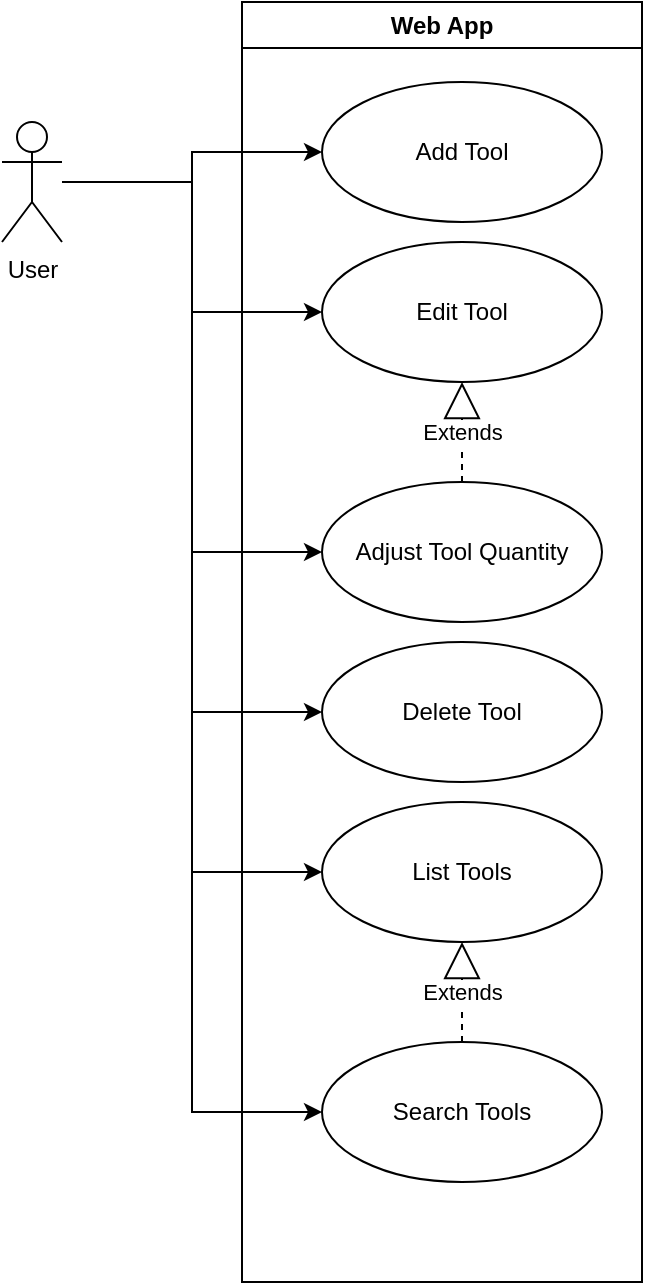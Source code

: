 <mxfile version="24.9.3">
  <diagram name="Page-1" id="KvShtvXIFlJ61fkcXhO5">
    <mxGraphModel dx="794" dy="790" grid="1" gridSize="10" guides="1" tooltips="1" connect="1" arrows="1" fold="1" page="1" pageScale="1" pageWidth="850" pageHeight="1100" math="0" shadow="0">
      <root>
        <mxCell id="0" />
        <mxCell id="1" parent="0" />
        <mxCell id="WeaUKygNGZikJvxpgtUu-9" style="edgeStyle=orthogonalEdgeStyle;rounded=0;orthogonalLoop=1;jettySize=auto;html=1;" edge="1" parent="1" source="WeaUKygNGZikJvxpgtUu-1" target="WeaUKygNGZikJvxpgtUu-8">
          <mxGeometry relative="1" as="geometry" />
        </mxCell>
        <mxCell id="WeaUKygNGZikJvxpgtUu-11" style="edgeStyle=orthogonalEdgeStyle;rounded=0;orthogonalLoop=1;jettySize=auto;html=1;entryX=0;entryY=0.5;entryDx=0;entryDy=0;" edge="1" parent="1" source="WeaUKygNGZikJvxpgtUu-1" target="WeaUKygNGZikJvxpgtUu-10">
          <mxGeometry relative="1" as="geometry" />
        </mxCell>
        <mxCell id="WeaUKygNGZikJvxpgtUu-14" style="edgeStyle=orthogonalEdgeStyle;rounded=0;orthogonalLoop=1;jettySize=auto;html=1;entryX=0;entryY=0.5;entryDx=0;entryDy=0;" edge="1" parent="1" source="WeaUKygNGZikJvxpgtUu-1" target="WeaUKygNGZikJvxpgtUu-12">
          <mxGeometry relative="1" as="geometry" />
        </mxCell>
        <mxCell id="WeaUKygNGZikJvxpgtUu-16" style="edgeStyle=orthogonalEdgeStyle;rounded=0;orthogonalLoop=1;jettySize=auto;html=1;entryX=0;entryY=0.5;entryDx=0;entryDy=0;" edge="1" parent="1" source="WeaUKygNGZikJvxpgtUu-1" target="WeaUKygNGZikJvxpgtUu-5">
          <mxGeometry relative="1" as="geometry" />
        </mxCell>
        <mxCell id="WeaUKygNGZikJvxpgtUu-17" style="edgeStyle=orthogonalEdgeStyle;rounded=0;orthogonalLoop=1;jettySize=auto;html=1;entryX=0;entryY=0.5;entryDx=0;entryDy=0;" edge="1" parent="1" source="WeaUKygNGZikJvxpgtUu-1" target="WeaUKygNGZikJvxpgtUu-13">
          <mxGeometry relative="1" as="geometry" />
        </mxCell>
        <mxCell id="WeaUKygNGZikJvxpgtUu-19" style="edgeStyle=orthogonalEdgeStyle;rounded=0;orthogonalLoop=1;jettySize=auto;html=1;entryX=0;entryY=0.5;entryDx=0;entryDy=0;" edge="1" parent="1" source="WeaUKygNGZikJvxpgtUu-1" target="WeaUKygNGZikJvxpgtUu-18">
          <mxGeometry relative="1" as="geometry" />
        </mxCell>
        <mxCell id="WeaUKygNGZikJvxpgtUu-1" value="&lt;div&gt;User&lt;/div&gt;" style="shape=umlActor;verticalLabelPosition=bottom;verticalAlign=top;html=1;outlineConnect=0;" vertex="1" parent="1">
          <mxGeometry x="40" y="180" width="30" height="60" as="geometry" />
        </mxCell>
        <mxCell id="WeaUKygNGZikJvxpgtUu-3" value="&lt;div&gt;Web App&lt;/div&gt;" style="swimlane;whiteSpace=wrap;html=1;" vertex="1" parent="1">
          <mxGeometry x="160" y="120" width="200" height="640" as="geometry" />
        </mxCell>
        <mxCell id="WeaUKygNGZikJvxpgtUu-5" value="&lt;div&gt;List Tools&lt;/div&gt;" style="ellipse;whiteSpace=wrap;html=1;" vertex="1" parent="WeaUKygNGZikJvxpgtUu-3">
          <mxGeometry x="40" y="400" width="140" height="70" as="geometry" />
        </mxCell>
        <mxCell id="WeaUKygNGZikJvxpgtUu-8" value="&lt;div&gt;Add Tool&lt;/div&gt;" style="ellipse;whiteSpace=wrap;html=1;" vertex="1" parent="WeaUKygNGZikJvxpgtUu-3">
          <mxGeometry x="40" y="40" width="140" height="70" as="geometry" />
        </mxCell>
        <mxCell id="WeaUKygNGZikJvxpgtUu-10" value="&lt;div&gt;Delete Tool&lt;/div&gt;" style="ellipse;whiteSpace=wrap;html=1;" vertex="1" parent="WeaUKygNGZikJvxpgtUu-3">
          <mxGeometry x="40" y="320" width="140" height="70" as="geometry" />
        </mxCell>
        <mxCell id="WeaUKygNGZikJvxpgtUu-12" value="&lt;div&gt;Edit Tool&lt;/div&gt;" style="ellipse;whiteSpace=wrap;html=1;" vertex="1" parent="WeaUKygNGZikJvxpgtUu-3">
          <mxGeometry x="40" y="120" width="140" height="70" as="geometry" />
        </mxCell>
        <mxCell id="WeaUKygNGZikJvxpgtUu-13" value="&lt;div&gt;Adjust Tool Quantity&lt;/div&gt;" style="ellipse;whiteSpace=wrap;html=1;" vertex="1" parent="WeaUKygNGZikJvxpgtUu-3">
          <mxGeometry x="40" y="240" width="140" height="70" as="geometry" />
        </mxCell>
        <mxCell id="WeaUKygNGZikJvxpgtUu-18" value="&lt;div&gt;Search Tools&lt;/div&gt;" style="ellipse;whiteSpace=wrap;html=1;" vertex="1" parent="WeaUKygNGZikJvxpgtUu-3">
          <mxGeometry x="40" y="520" width="140" height="70" as="geometry" />
        </mxCell>
        <mxCell id="WeaUKygNGZikJvxpgtUu-20" value="Extends" style="endArrow=block;endSize=16;endFill=0;html=1;rounded=0;exitX=0.5;exitY=0;exitDx=0;exitDy=0;entryX=0.5;entryY=1;entryDx=0;entryDy=0;dashed=1;" edge="1" parent="WeaUKygNGZikJvxpgtUu-3" source="WeaUKygNGZikJvxpgtUu-18" target="WeaUKygNGZikJvxpgtUu-5">
          <mxGeometry width="160" relative="1" as="geometry">
            <mxPoint x="150" y="510" as="sourcePoint" />
            <mxPoint x="310" y="510" as="targetPoint" />
          </mxGeometry>
        </mxCell>
        <mxCell id="WeaUKygNGZikJvxpgtUu-21" value="Extends" style="endArrow=block;endSize=16;endFill=0;html=1;rounded=0;exitX=0.5;exitY=0;exitDx=0;exitDy=0;entryX=0.5;entryY=1;entryDx=0;entryDy=0;dashed=1;" edge="1" parent="WeaUKygNGZikJvxpgtUu-3" source="WeaUKygNGZikJvxpgtUu-13" target="WeaUKygNGZikJvxpgtUu-12">
          <mxGeometry width="160" relative="1" as="geometry">
            <mxPoint x="150" y="220" as="sourcePoint" />
            <mxPoint x="310" y="220" as="targetPoint" />
          </mxGeometry>
        </mxCell>
      </root>
    </mxGraphModel>
  </diagram>
</mxfile>
